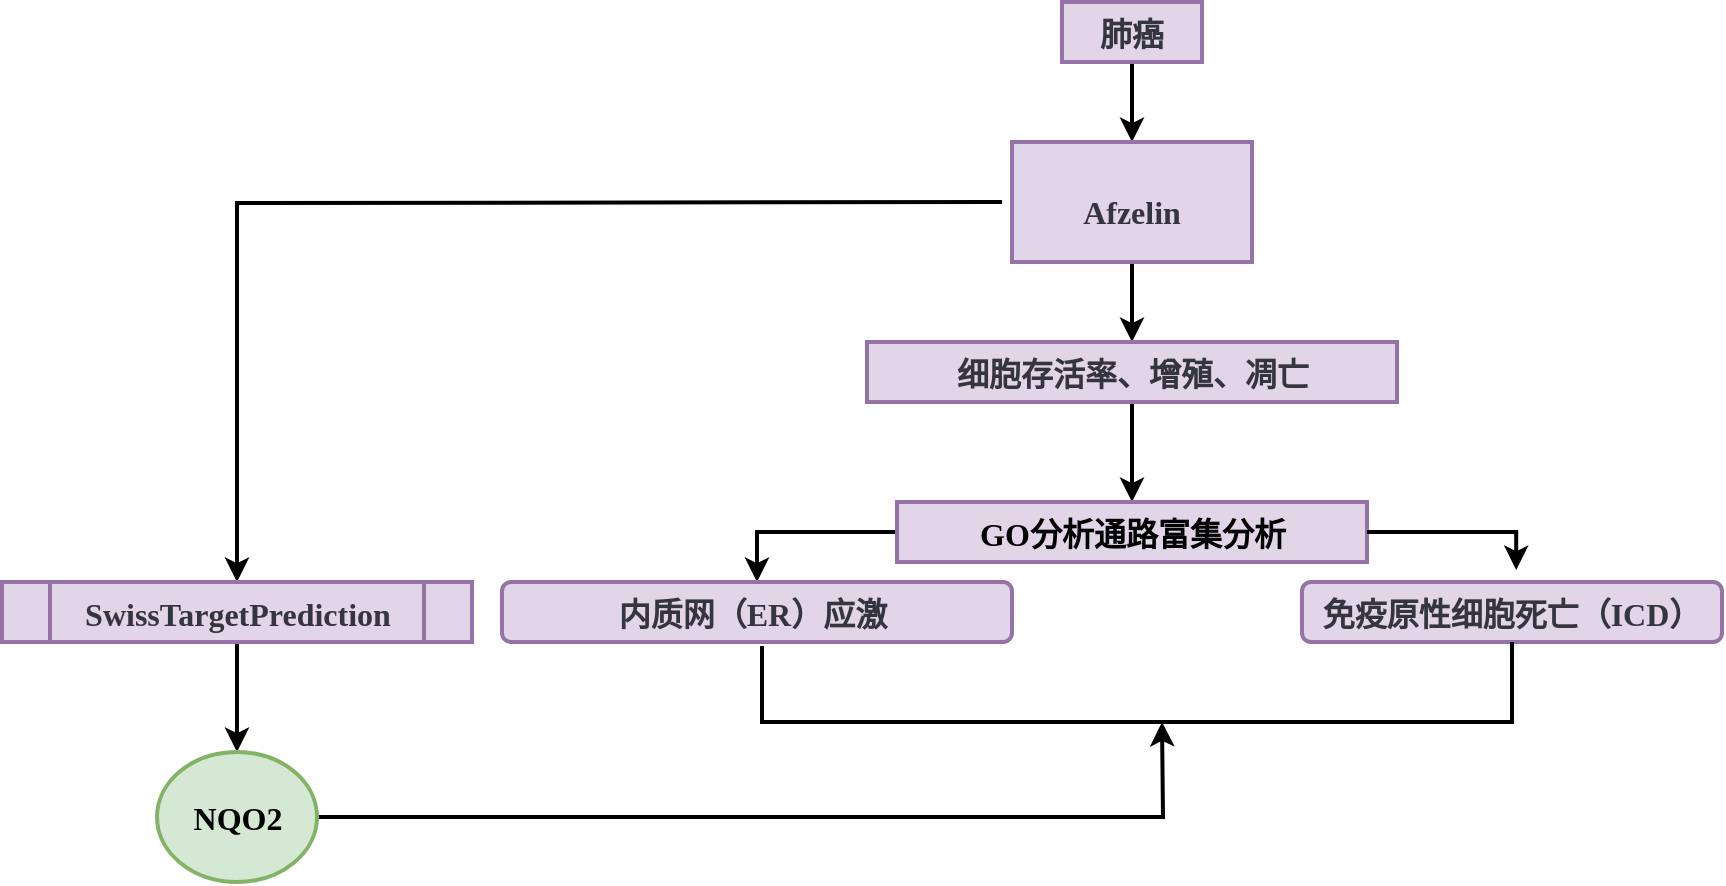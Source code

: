 <mxfile version="22.0.5" type="github">
  <diagram id="prtHgNgQTEPvFCAcTncT" name="Page-1">
    <mxGraphModel dx="2261" dy="707" grid="1" gridSize="10" guides="1" tooltips="1" connect="1" arrows="1" fold="1" page="1" pageScale="1" pageWidth="827" pageHeight="1169" math="0" shadow="0">
      <root>
        <mxCell id="0" />
        <mxCell id="1" parent="0" />
        <mxCell id="gxTMcey1-MkhpsV8qcMy-3" value="" style="edgeStyle=orthogonalEdgeStyle;rounded=0;orthogonalLoop=1;jettySize=auto;html=1;fontSize=16;fontFamily=Times New Roman;fontStyle=1;strokeWidth=2;" edge="1" parent="1" source="gxTMcey1-MkhpsV8qcMy-1" target="gxTMcey1-MkhpsV8qcMy-2">
          <mxGeometry relative="1" as="geometry" />
        </mxCell>
        <mxCell id="gxTMcey1-MkhpsV8qcMy-1" value="&lt;span style=&quot;color: rgb(52, 53, 65); font-size: 16px; font-style: normal; font-variant-ligatures: normal; font-variant-caps: normal; letter-spacing: normal; orphans: 2; text-indent: 0px; text-transform: none; widows: 2; word-spacing: 0px; -webkit-text-stroke-width: 0px; text-decoration-thickness: initial; text-decoration-style: initial; text-decoration-color: initial; float: none; display: inline !important;&quot;&gt;肺癌&lt;/span&gt;" style="text;whiteSpace=wrap;html=1;fillColor=#e1d5e7;strokeColor=#9673a6;align=center;fontSize=16;fontFamily=Times New Roman;fontStyle=1;strokeWidth=2;" vertex="1" parent="1">
          <mxGeometry x="310" y="110" width="70" height="30" as="geometry" />
        </mxCell>
        <mxCell id="gxTMcey1-MkhpsV8qcMy-5" value="" style="edgeStyle=orthogonalEdgeStyle;rounded=0;orthogonalLoop=1;jettySize=auto;html=1;fontSize=16;fontFamily=Times New Roman;fontStyle=1;strokeWidth=2;" edge="1" parent="1" source="gxTMcey1-MkhpsV8qcMy-2" target="gxTMcey1-MkhpsV8qcMy-4">
          <mxGeometry relative="1" as="geometry" />
        </mxCell>
        <mxCell id="gxTMcey1-MkhpsV8qcMy-2" value="&#xa;&lt;span style=&quot;color: rgb(52, 53, 65); font-size: 16px; font-style: normal; font-variant-ligatures: normal; font-variant-caps: normal; letter-spacing: normal; orphans: 2; text-align: start; text-indent: 0px; text-transform: none; widows: 2; word-spacing: 0px; -webkit-text-stroke-width: 0px; text-decoration-thickness: initial; text-decoration-style: initial; text-decoration-color: initial; float: none; display: inline !important;&quot;&gt;Afzelin&lt;/span&gt;&#xa;&#xa;" style="whiteSpace=wrap;html=1;verticalAlign=top;fillColor=#e1d5e7;strokeColor=#9673a6;gradientColor=none;fontSize=16;fontFamily=Times New Roman;fontStyle=1;strokeWidth=2;" vertex="1" parent="1">
          <mxGeometry x="285" y="180" width="120" height="60" as="geometry" />
        </mxCell>
        <mxCell id="gxTMcey1-MkhpsV8qcMy-7" value="" style="edgeStyle=orthogonalEdgeStyle;rounded=0;orthogonalLoop=1;jettySize=auto;html=1;fontSize=16;fontFamily=Times New Roman;fontStyle=1;strokeWidth=2;" edge="1" parent="1" source="gxTMcey1-MkhpsV8qcMy-4" target="gxTMcey1-MkhpsV8qcMy-6">
          <mxGeometry relative="1" as="geometry" />
        </mxCell>
        <mxCell id="gxTMcey1-MkhpsV8qcMy-4" value="&lt;span style=&quot;color: rgb(52, 53, 65); font-size: 16px; font-style: normal; font-variant-ligatures: normal; font-variant-caps: normal; letter-spacing: normal; orphans: 2; text-align: start; text-indent: 0px; text-transform: none; widows: 2; word-spacing: 0px; -webkit-text-stroke-width: 0px; text-decoration-thickness: initial; text-decoration-style: initial; text-decoration-color: initial; float: none; display: inline !important;&quot;&gt;细胞存活率、增殖、凋亡 &lt;/span&gt;&lt;br style=&quot;font-size: 16px;&quot;&gt;" style="whiteSpace=wrap;html=1;verticalAlign=top;fillColor=#e1d5e7;strokeColor=#9673a6;gradientColor=none;fontSize=16;fontFamily=Times New Roman;fontStyle=1;strokeWidth=2;" vertex="1" parent="1">
          <mxGeometry x="212.5" y="280" width="265" height="30" as="geometry" />
        </mxCell>
        <mxCell id="gxTMcey1-MkhpsV8qcMy-10" value="" style="edgeStyle=orthogonalEdgeStyle;rounded=0;orthogonalLoop=1;jettySize=auto;html=1;exitX=0;exitY=0.5;exitDx=0;exitDy=0;fontSize=16;fontFamily=Times New Roman;fontStyle=1;strokeWidth=2;" edge="1" parent="1" source="gxTMcey1-MkhpsV8qcMy-6" target="gxTMcey1-MkhpsV8qcMy-8">
          <mxGeometry relative="1" as="geometry" />
        </mxCell>
        <mxCell id="gxTMcey1-MkhpsV8qcMy-17" value="" style="edgeStyle=orthogonalEdgeStyle;rounded=0;orthogonalLoop=1;jettySize=auto;html=1;fontSize=16;fontFamily=Times New Roman;fontStyle=1;strokeWidth=2;" edge="1" parent="1" target="gxTMcey1-MkhpsV8qcMy-16">
          <mxGeometry relative="1" as="geometry">
            <mxPoint x="280" y="210" as="sourcePoint" />
          </mxGeometry>
        </mxCell>
        <mxCell id="gxTMcey1-MkhpsV8qcMy-6" value=" GO分析通路富集分析 " style="whiteSpace=wrap;html=1;verticalAlign=top;fillColor=#e1d5e7;strokeColor=#9673a6;gradientColor=none;fontSize=16;fontFamily=Times New Roman;fontStyle=1;strokeWidth=2;" vertex="1" parent="1">
          <mxGeometry x="227.5" y="360" width="235" height="30" as="geometry" />
        </mxCell>
        <mxCell id="gxTMcey1-MkhpsV8qcMy-8" value="&lt;span style=&quot;color: rgb(52, 53, 65); font-size: 16px; font-style: normal; font-variant-ligatures: normal; font-variant-caps: normal; letter-spacing: normal; orphans: 2; text-align: start; text-indent: 0px; text-transform: none; widows: 2; word-spacing: 0px; -webkit-text-stroke-width: 0px; text-decoration-thickness: initial; text-decoration-style: initial; text-decoration-color: initial; float: none; display: inline !important;&quot;&gt;内质网（ER）应激&amp;nbsp;&lt;/span&gt;" style="rounded=1;whiteSpace=wrap;html=1;verticalAlign=top;fillColor=#e1d5e7;strokeColor=#9673a6;gradientColor=none;fontSize=16;fontFamily=Times New Roman;fontStyle=1;strokeWidth=2;" vertex="1" parent="1">
          <mxGeometry x="30" y="400" width="255" height="30" as="geometry" />
        </mxCell>
        <mxCell id="gxTMcey1-MkhpsV8qcMy-11" value="&lt;span style=&quot;color: rgb(52, 53, 65); font-size: 16px; font-style: normal; font-variant-ligatures: normal; font-variant-caps: normal; letter-spacing: normal; orphans: 2; text-align: start; text-indent: 0px; text-transform: none; widows: 2; word-spacing: 0px; -webkit-text-stroke-width: 0px; text-decoration-thickness: initial; text-decoration-style: initial; text-decoration-color: initial; float: none; display: inline !important;&quot;&gt;免疫原性细胞死亡（ICD）&lt;/span&gt;&lt;br style=&quot;font-size: 16px;&quot;&gt;" style="whiteSpace=wrap;html=1;verticalAlign=top;fillColor=#e1d5e7;strokeColor=#9673a6;gradientColor=none;labelBackgroundColor=none;rounded=1;fontSize=16;fontFamily=Times New Roman;fontStyle=1;strokeWidth=2;" vertex="1" parent="1">
          <mxGeometry x="430" y="400" width="210" height="30" as="geometry" />
        </mxCell>
        <mxCell id="gxTMcey1-MkhpsV8qcMy-21" value="" style="edgeStyle=orthogonalEdgeStyle;rounded=0;orthogonalLoop=1;jettySize=auto;html=1;fontSize=16;fontFamily=Times New Roman;fontStyle=1;strokeWidth=2;" edge="1" parent="1" source="gxTMcey1-MkhpsV8qcMy-16" target="gxTMcey1-MkhpsV8qcMy-20">
          <mxGeometry relative="1" as="geometry" />
        </mxCell>
        <mxCell id="gxTMcey1-MkhpsV8qcMy-16" value="&lt;span style=&quot;color: rgb(52, 53, 65); font-size: 16px; font-style: normal; font-variant-ligatures: normal; font-variant-caps: normal; letter-spacing: normal; orphans: 2; text-align: start; text-indent: 0px; text-transform: none; widows: 2; word-spacing: 0px; -webkit-text-stroke-width: 0px; text-decoration-thickness: initial; text-decoration-style: initial; text-decoration-color: initial; float: none; display: inline !important;&quot;&gt;SwissTargetPrediction&lt;/span&gt;&lt;br style=&quot;font-size: 16px;&quot;&gt;" style="shape=process;whiteSpace=wrap;html=1;backgroundOutline=1;verticalAlign=top;fillColor=#e1d5e7;strokeColor=#9673a6;gradientColor=none;fontSize=16;fontFamily=Times New Roman;fontStyle=1;strokeWidth=2;" vertex="1" parent="1">
          <mxGeometry x="-220" y="400" width="235" height="30" as="geometry" />
        </mxCell>
        <mxCell id="gxTMcey1-MkhpsV8qcMy-19" style="edgeStyle=orthogonalEdgeStyle;rounded=0;orthogonalLoop=1;jettySize=auto;html=1;exitX=1;exitY=0.5;exitDx=0;exitDy=0;entryX=0.51;entryY=-0.2;entryDx=0;entryDy=0;entryPerimeter=0;fontSize=16;fontFamily=Times New Roman;fontStyle=1;strokeWidth=2;" edge="1" parent="1" source="gxTMcey1-MkhpsV8qcMy-6" target="gxTMcey1-MkhpsV8qcMy-11">
          <mxGeometry relative="1" as="geometry" />
        </mxCell>
        <mxCell id="gxTMcey1-MkhpsV8qcMy-24" style="edgeStyle=orthogonalEdgeStyle;rounded=0;orthogonalLoop=1;jettySize=auto;html=1;exitX=1;exitY=0.5;exitDx=0;exitDy=0;fontSize=16;fontFamily=Times New Roman;fontStyle=1;strokeWidth=2;" edge="1" parent="1" source="gxTMcey1-MkhpsV8qcMy-20">
          <mxGeometry relative="1" as="geometry">
            <mxPoint x="360" y="470" as="targetPoint" />
          </mxGeometry>
        </mxCell>
        <mxCell id="gxTMcey1-MkhpsV8qcMy-20" value="NQO2" style="ellipse;whiteSpace=wrap;html=1;verticalAlign=middle;fillColor=#d5e8d4;strokeColor=#82b366;fontSize=16;align=center;fontStyle=1;fontFamily=Times New Roman;strokeWidth=2;" vertex="1" parent="1">
          <mxGeometry x="-142.5" y="485" width="80" height="65" as="geometry" />
        </mxCell>
        <mxCell id="gxTMcey1-MkhpsV8qcMy-23" value="" style="endArrow=none;html=1;rounded=0;entryX=0.5;entryY=1;entryDx=0;entryDy=0;fontSize=16;fontFamily=Times New Roman;fontStyle=1;strokeWidth=2;" edge="1" parent="1" target="gxTMcey1-MkhpsV8qcMy-11">
          <mxGeometry width="50" height="50" relative="1" as="geometry">
            <mxPoint x="160" y="432" as="sourcePoint" />
            <mxPoint x="530" y="432" as="targetPoint" />
            <Array as="points">
              <mxPoint x="160" y="470" />
              <mxPoint x="340" y="470" />
              <mxPoint x="535" y="470" />
            </Array>
          </mxGeometry>
        </mxCell>
      </root>
    </mxGraphModel>
  </diagram>
</mxfile>
